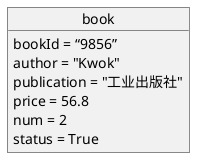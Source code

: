 @startuml
object book{
    bookId = “9856”
    author = "Kwok"
    publication = "工业出版社"
    price = 56.8
    num = 2
    status = True
}
@enduml